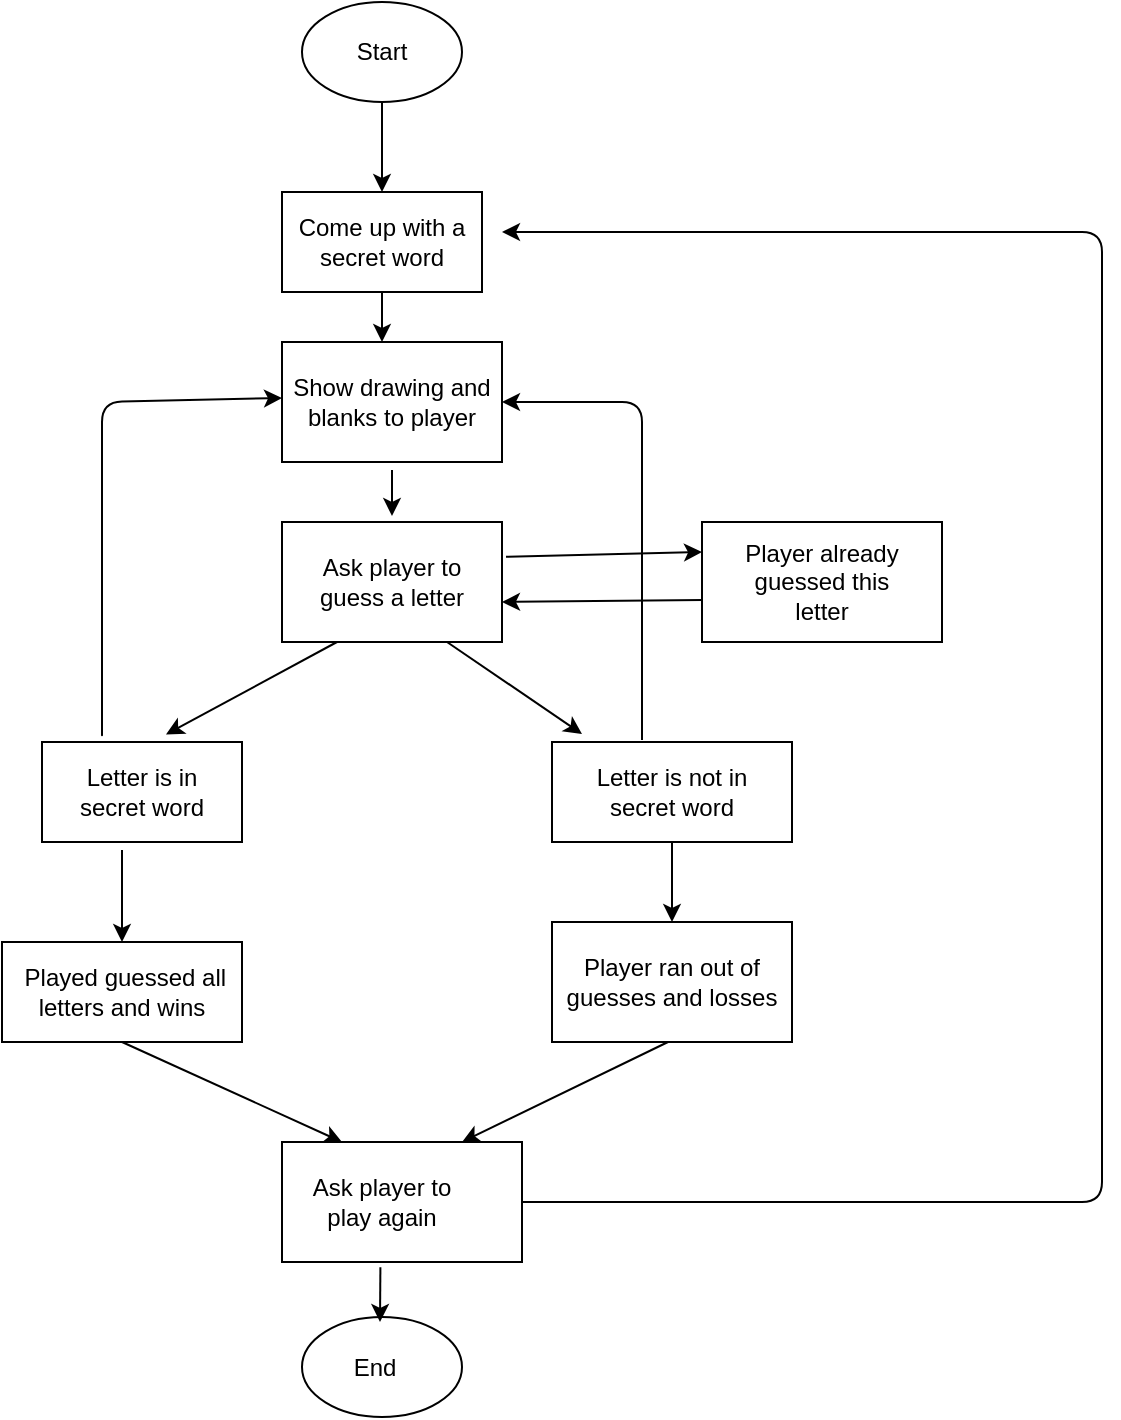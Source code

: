 <mxfile version="13.7.9" type="device"><diagram id="vSfitwq2rWNAveRAABtV" name="Page-1"><mxGraphModel dx="1038" dy="580" grid="1" gridSize="10" guides="1" tooltips="1" connect="1" arrows="1" fold="1" page="1" pageScale="1" pageWidth="850" pageHeight="1100" math="0" shadow="0"><root><mxCell id="0"/><mxCell id="1" parent="0"/><mxCell id="I5QbIHF9l-Kl-JAkyb6h-1" value="" style="ellipse;whiteSpace=wrap;html=1;" parent="1" vertex="1"><mxGeometry x="300" y="20" width="80" height="50" as="geometry"/></mxCell><mxCell id="I5QbIHF9l-Kl-JAkyb6h-3" value="" style="rounded=0;whiteSpace=wrap;html=1;strokeColor=#000000;" parent="1" vertex="1"><mxGeometry x="290" y="115" width="100" height="50" as="geometry"/></mxCell><mxCell id="I5QbIHF9l-Kl-JAkyb6h-4" value="Start" style="text;html=1;strokeColor=none;fillColor=none;align=center;verticalAlign=middle;whiteSpace=wrap;rounded=0;" parent="1" vertex="1"><mxGeometry x="320" y="35" width="40" height="20" as="geometry"/></mxCell><mxCell id="I5QbIHF9l-Kl-JAkyb6h-6" value="Come up with a secret word" style="text;html=1;strokeColor=none;fillColor=none;align=center;verticalAlign=middle;whiteSpace=wrap;rounded=0;" parent="1" vertex="1"><mxGeometry x="285" y="130" width="110" height="20" as="geometry"/></mxCell><mxCell id="I5QbIHF9l-Kl-JAkyb6h-7" value="" style="rounded=0;whiteSpace=wrap;html=1;strokeColor=#000000;" parent="1" vertex="1"><mxGeometry x="290" y="190" width="110" height="60" as="geometry"/></mxCell><mxCell id="I5QbIHF9l-Kl-JAkyb6h-8" value="Show drawing and blanks to player" style="text;html=1;strokeColor=none;fillColor=none;align=center;verticalAlign=middle;whiteSpace=wrap;rounded=0;" parent="1" vertex="1"><mxGeometry x="290" y="210" width="110" height="20" as="geometry"/></mxCell><mxCell id="I5QbIHF9l-Kl-JAkyb6h-9" value="" style="rounded=0;whiteSpace=wrap;html=1;strokeColor=#000000;" parent="1" vertex="1"><mxGeometry x="290" y="280" width="110" height="60" as="geometry"/></mxCell><mxCell id="I5QbIHF9l-Kl-JAkyb6h-10" value="Ask player to guess a letter" style="text;html=1;strokeColor=none;fillColor=none;align=center;verticalAlign=middle;whiteSpace=wrap;rounded=0;" parent="1" vertex="1"><mxGeometry x="295" y="290" width="100" height="40" as="geometry"/></mxCell><mxCell id="I5QbIHF9l-Kl-JAkyb6h-11" value="" style="rounded=0;whiteSpace=wrap;html=1;strokeColor=#000000;" parent="1" vertex="1"><mxGeometry x="170" y="390" width="100" height="50" as="geometry"/></mxCell><mxCell id="I5QbIHF9l-Kl-JAkyb6h-12" value="Letter is in secret word" style="text;html=1;strokeColor=none;fillColor=none;align=center;verticalAlign=middle;whiteSpace=wrap;rounded=0;" parent="1" vertex="1"><mxGeometry x="185" y="405" width="70" height="20" as="geometry"/></mxCell><mxCell id="I5QbIHF9l-Kl-JAkyb6h-13" value="" style="rounded=0;whiteSpace=wrap;html=1;strokeColor=#000000;" parent="1" vertex="1"><mxGeometry x="425" y="390" width="120" height="50" as="geometry"/></mxCell><mxCell id="I5QbIHF9l-Kl-JAkyb6h-14" value="Letter is not in secret word" style="text;html=1;strokeColor=none;fillColor=none;align=center;verticalAlign=middle;whiteSpace=wrap;rounded=0;" parent="1" vertex="1"><mxGeometry x="440" y="405" width="90" height="20" as="geometry"/></mxCell><mxCell id="I5QbIHF9l-Kl-JAkyb6h-16" value="" style="rounded=0;whiteSpace=wrap;html=1;strokeColor=#000000;" parent="1" vertex="1"><mxGeometry x="150" y="490" width="120" height="50" as="geometry"/></mxCell><mxCell id="I5QbIHF9l-Kl-JAkyb6h-17" value="&amp;nbsp;Played guessed all letters and wins" style="text;html=1;strokeColor=none;fillColor=none;align=center;verticalAlign=middle;whiteSpace=wrap;rounded=0;" parent="1" vertex="1"><mxGeometry x="155" y="505" width="110" height="20" as="geometry"/></mxCell><mxCell id="I5QbIHF9l-Kl-JAkyb6h-18" value="" style="rounded=0;whiteSpace=wrap;html=1;strokeColor=#000000;" parent="1" vertex="1"><mxGeometry x="425" y="480" width="120" height="60" as="geometry"/></mxCell><mxCell id="I5QbIHF9l-Kl-JAkyb6h-20" value="Player ran out of guesses and losses" style="text;html=1;strokeColor=none;fillColor=none;align=center;verticalAlign=middle;whiteSpace=wrap;rounded=0;" parent="1" vertex="1"><mxGeometry x="430" y="485" width="110" height="50" as="geometry"/></mxCell><mxCell id="I5QbIHF9l-Kl-JAkyb6h-21" value="" style="rounded=0;whiteSpace=wrap;html=1;strokeColor=#000000;" parent="1" vertex="1"><mxGeometry x="290" y="590" width="120" height="60" as="geometry"/></mxCell><mxCell id="I5QbIHF9l-Kl-JAkyb6h-22" value="Ask player to play again" style="text;html=1;strokeColor=none;fillColor=none;align=center;verticalAlign=middle;whiteSpace=wrap;rounded=0;" parent="1" vertex="1"><mxGeometry x="300" y="610" width="80" height="20" as="geometry"/></mxCell><mxCell id="I5QbIHF9l-Kl-JAkyb6h-25" value="" style="ellipse;whiteSpace=wrap;html=1;strokeColor=#000000;" parent="1" vertex="1"><mxGeometry x="300" y="677.5" width="80" height="50" as="geometry"/></mxCell><mxCell id="I5QbIHF9l-Kl-JAkyb6h-26" value="End" style="text;html=1;strokeColor=none;fillColor=none;align=center;verticalAlign=middle;whiteSpace=wrap;rounded=0;" parent="1" vertex="1"><mxGeometry x="313.5" y="690" width="45" height="25" as="geometry"/></mxCell><mxCell id="I5QbIHF9l-Kl-JAkyb6h-32" value="" style="endArrow=classic;html=1;exitX=0.75;exitY=1;exitDx=0;exitDy=0;" parent="1" source="I5QbIHF9l-Kl-JAkyb6h-9" edge="1"><mxGeometry width="50" height="50" relative="1" as="geometry"><mxPoint x="400" y="150" as="sourcePoint"/><mxPoint x="440" y="386" as="targetPoint"/></mxGeometry></mxCell><mxCell id="I5QbIHF9l-Kl-JAkyb6h-33" value="" style="endArrow=classic;html=1;entryX=0.62;entryY=-0.076;entryDx=0;entryDy=0;entryPerimeter=0;exitX=0.25;exitY=1;exitDx=0;exitDy=0;" parent="1" source="I5QbIHF9l-Kl-JAkyb6h-9" target="I5QbIHF9l-Kl-JAkyb6h-11" edge="1"><mxGeometry width="50" height="50" relative="1" as="geometry"><mxPoint x="400" y="290" as="sourcePoint"/><mxPoint x="450" y="240" as="targetPoint"/></mxGeometry></mxCell><mxCell id="I5QbIHF9l-Kl-JAkyb6h-34" value="" style="endArrow=classic;html=1;" parent="1" edge="1"><mxGeometry width="50" height="50" relative="1" as="geometry"><mxPoint x="345" y="254" as="sourcePoint"/><mxPoint x="345" y="277" as="targetPoint"/></mxGeometry></mxCell><mxCell id="I5QbIHF9l-Kl-JAkyb6h-36" value="" style="endArrow=classic;html=1;exitX=0.5;exitY=1;exitDx=0;exitDy=0;" parent="1" source="I5QbIHF9l-Kl-JAkyb6h-3" edge="1"><mxGeometry width="50" height="50" relative="1" as="geometry"><mxPoint x="400" y="290" as="sourcePoint"/><mxPoint x="340" y="190" as="targetPoint"/></mxGeometry></mxCell><mxCell id="I5QbIHF9l-Kl-JAkyb6h-37" value="" style="endArrow=classic;html=1;exitX=0.5;exitY=1;exitDx=0;exitDy=0;entryX=0.5;entryY=0;entryDx=0;entryDy=0;" parent="1" source="I5QbIHF9l-Kl-JAkyb6h-1" target="I5QbIHF9l-Kl-JAkyb6h-3" edge="1"><mxGeometry width="50" height="50" relative="1" as="geometry"><mxPoint x="400" y="290" as="sourcePoint"/><mxPoint x="450" y="240" as="targetPoint"/></mxGeometry></mxCell><mxCell id="I5QbIHF9l-Kl-JAkyb6h-38" value="" style="endArrow=classic;html=1;entryX=0.5;entryY=0;entryDx=0;entryDy=0;" parent="1" target="I5QbIHF9l-Kl-JAkyb6h-16" edge="1"><mxGeometry width="50" height="50" relative="1" as="geometry"><mxPoint x="210" y="444" as="sourcePoint"/><mxPoint x="180" y="490" as="targetPoint"/><Array as="points"/></mxGeometry></mxCell><mxCell id="I5QbIHF9l-Kl-JAkyb6h-39" value="" style="endArrow=classic;html=1;exitX=0.5;exitY=1;exitDx=0;exitDy=0;entryX=0.5;entryY=0;entryDx=0;entryDy=0;" parent="1" source="I5QbIHF9l-Kl-JAkyb6h-13" target="I5QbIHF9l-Kl-JAkyb6h-18" edge="1"><mxGeometry width="50" height="50" relative="1" as="geometry"><mxPoint x="400" y="560" as="sourcePoint"/><mxPoint x="450" y="510" as="targetPoint"/></mxGeometry></mxCell><mxCell id="I5QbIHF9l-Kl-JAkyb6h-40" value="" style="endArrow=classic;html=1;entryX=0.25;entryY=0;entryDx=0;entryDy=0;" parent="1" target="I5QbIHF9l-Kl-JAkyb6h-21" edge="1"><mxGeometry width="50" height="50" relative="1" as="geometry"><mxPoint x="210" y="540" as="sourcePoint"/><mxPoint x="450" y="510" as="targetPoint"/></mxGeometry></mxCell><mxCell id="I5QbIHF9l-Kl-JAkyb6h-41" value="" style="endArrow=classic;html=1;entryX=0.75;entryY=0;entryDx=0;entryDy=0;" parent="1" target="I5QbIHF9l-Kl-JAkyb6h-21" edge="1"><mxGeometry width="50" height="50" relative="1" as="geometry"><mxPoint x="483" y="540" as="sourcePoint"/><mxPoint x="450" y="510" as="targetPoint"/></mxGeometry></mxCell><mxCell id="I5QbIHF9l-Kl-JAkyb6h-47" value="" style="endArrow=classic;html=1;exitX=0.41;exitY=1.043;exitDx=0;exitDy=0;exitPerimeter=0;" parent="1" source="I5QbIHF9l-Kl-JAkyb6h-21" edge="1"><mxGeometry width="50" height="50" relative="1" as="geometry"><mxPoint x="400" y="490" as="sourcePoint"/><mxPoint x="339" y="680" as="targetPoint"/></mxGeometry></mxCell><mxCell id="I5QbIHF9l-Kl-JAkyb6h-48" value="" style="rounded=0;whiteSpace=wrap;html=1;strokeColor=#000000;" parent="1" vertex="1"><mxGeometry x="500" y="280" width="120" height="60" as="geometry"/></mxCell><mxCell id="I5QbIHF9l-Kl-JAkyb6h-49" value="Player already guessed this letter" style="text;html=1;strokeColor=none;fillColor=none;align=center;verticalAlign=middle;whiteSpace=wrap;rounded=0;" parent="1" vertex="1"><mxGeometry x="520" y="300" width="80" height="20" as="geometry"/></mxCell><mxCell id="I5QbIHF9l-Kl-JAkyb6h-50" value="" style="endArrow=classic;html=1;exitX=1.07;exitY=0.185;exitDx=0;exitDy=0;exitPerimeter=0;" parent="1" source="I5QbIHF9l-Kl-JAkyb6h-10" edge="1"><mxGeometry width="50" height="50" relative="1" as="geometry"><mxPoint x="400" y="400" as="sourcePoint"/><mxPoint x="500" y="295" as="targetPoint"/></mxGeometry></mxCell><mxCell id="I5QbIHF9l-Kl-JAkyb6h-51" value="" style="endArrow=classic;html=1;exitX=0.003;exitY=0.65;exitDx=0;exitDy=0;exitPerimeter=0;" parent="1" source="I5QbIHF9l-Kl-JAkyb6h-48" edge="1"><mxGeometry width="50" height="50" relative="1" as="geometry"><mxPoint x="400" y="400" as="sourcePoint"/><mxPoint x="400" y="320" as="targetPoint"/></mxGeometry></mxCell><mxCell id="I5QbIHF9l-Kl-JAkyb6h-52" value="" style="endArrow=classic;html=1;exitX=1;exitY=0.5;exitDx=0;exitDy=0;" parent="1" source="I5QbIHF9l-Kl-JAkyb6h-21" edge="1"><mxGeometry width="50" height="50" relative="1" as="geometry"><mxPoint x="400" y="400" as="sourcePoint"/><mxPoint x="400" y="135" as="targetPoint"/><Array as="points"><mxPoint x="700" y="620"/><mxPoint x="700" y="135"/></Array></mxGeometry></mxCell><mxCell id="I5QbIHF9l-Kl-JAkyb6h-53" value="" style="endArrow=classic;html=1;" parent="1" edge="1"><mxGeometry width="50" height="50" relative="1" as="geometry"><mxPoint x="200" y="380" as="sourcePoint"/><mxPoint x="290" y="218" as="targetPoint"/><Array as="points"><mxPoint x="200" y="390"/><mxPoint x="200" y="220"/></Array></mxGeometry></mxCell><mxCell id="I5QbIHF9l-Kl-JAkyb6h-54" value="" style="endArrow=classic;html=1;entryX=1;entryY=0.5;entryDx=0;entryDy=0;" parent="1" target="I5QbIHF9l-Kl-JAkyb6h-8" edge="1"><mxGeometry width="50" height="50" relative="1" as="geometry"><mxPoint x="470" y="389" as="sourcePoint"/><mxPoint x="470" y="210" as="targetPoint"/><Array as="points"><mxPoint x="470" y="220"/></Array></mxGeometry></mxCell></root></mxGraphModel></diagram></mxfile>
